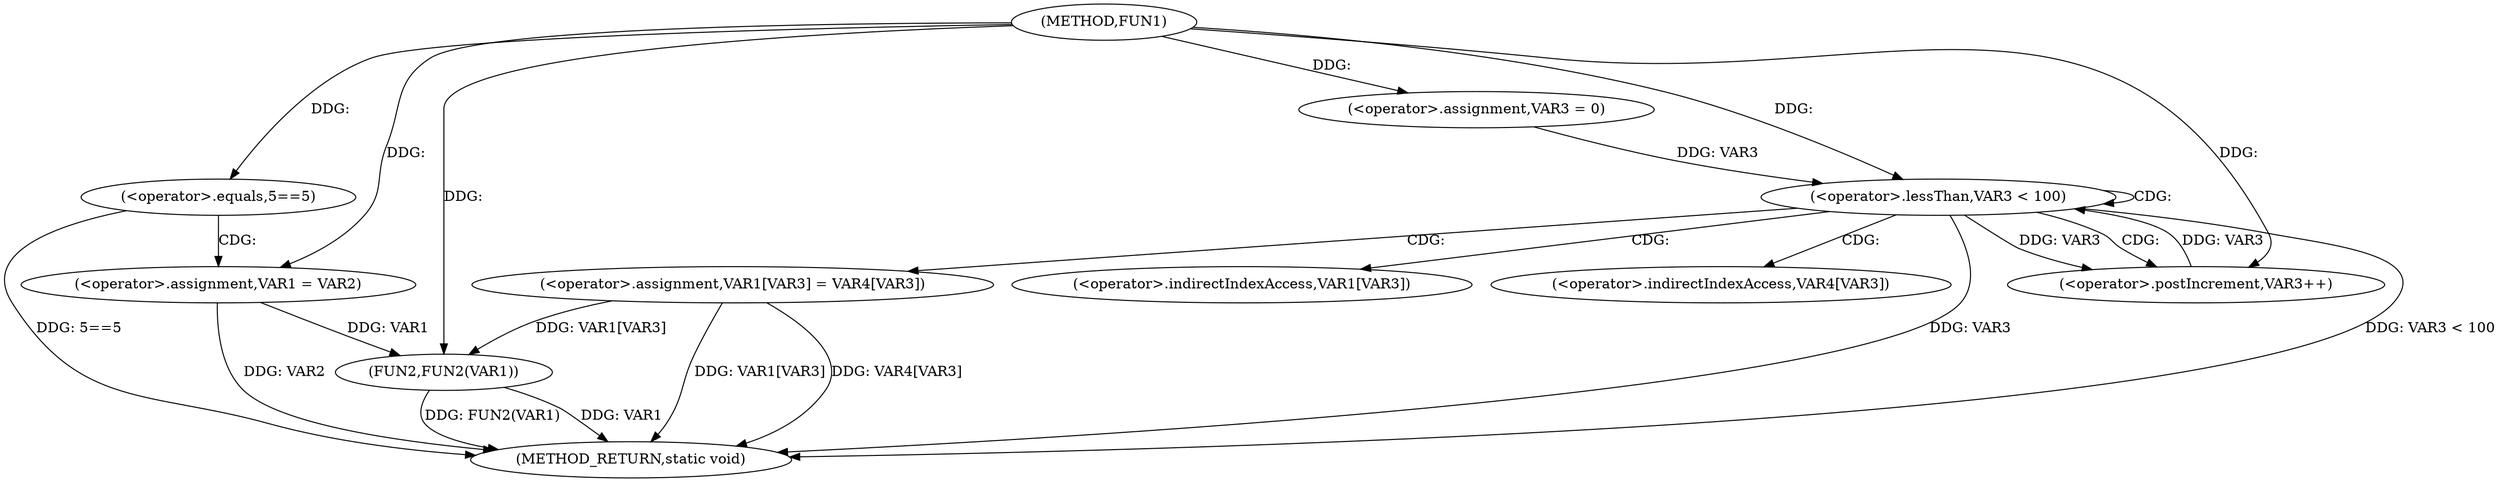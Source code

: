 digraph FUN1 {  
"1000100" [label = "(METHOD,FUN1)" ]
"1000134" [label = "(METHOD_RETURN,static void)" ]
"1000105" [label = "(<operator>.equals,5==5)" ]
"1000109" [label = "(<operator>.assignment,VAR1 = VAR2)" ]
"1000116" [label = "(<operator>.assignment,VAR3 = 0)" ]
"1000119" [label = "(<operator>.lessThan,VAR3 < 100)" ]
"1000122" [label = "(<operator>.postIncrement,VAR3++)" ]
"1000125" [label = "(<operator>.assignment,VAR1[VAR3] = VAR4[VAR3])" ]
"1000132" [label = "(FUN2,FUN2(VAR1))" ]
"1000126" [label = "(<operator>.indirectIndexAccess,VAR1[VAR3])" ]
"1000129" [label = "(<operator>.indirectIndexAccess,VAR4[VAR3])" ]
  "1000125" -> "1000134"  [ label = "DDG: VAR1[VAR3]"] 
  "1000105" -> "1000134"  [ label = "DDG: 5==5"] 
  "1000132" -> "1000134"  [ label = "DDG: FUN2(VAR1)"] 
  "1000125" -> "1000134"  [ label = "DDG: VAR4[VAR3]"] 
  "1000132" -> "1000134"  [ label = "DDG: VAR1"] 
  "1000119" -> "1000134"  [ label = "DDG: VAR3"] 
  "1000119" -> "1000134"  [ label = "DDG: VAR3 < 100"] 
  "1000109" -> "1000134"  [ label = "DDG: VAR2"] 
  "1000100" -> "1000105"  [ label = "DDG: "] 
  "1000100" -> "1000109"  [ label = "DDG: "] 
  "1000100" -> "1000116"  [ label = "DDG: "] 
  "1000116" -> "1000119"  [ label = "DDG: VAR3"] 
  "1000122" -> "1000119"  [ label = "DDG: VAR3"] 
  "1000100" -> "1000119"  [ label = "DDG: "] 
  "1000119" -> "1000122"  [ label = "DDG: VAR3"] 
  "1000100" -> "1000122"  [ label = "DDG: "] 
  "1000125" -> "1000132"  [ label = "DDG: VAR1[VAR3]"] 
  "1000109" -> "1000132"  [ label = "DDG: VAR1"] 
  "1000100" -> "1000132"  [ label = "DDG: "] 
  "1000105" -> "1000109"  [ label = "CDG: "] 
  "1000119" -> "1000129"  [ label = "CDG: "] 
  "1000119" -> "1000125"  [ label = "CDG: "] 
  "1000119" -> "1000119"  [ label = "CDG: "] 
  "1000119" -> "1000122"  [ label = "CDG: "] 
  "1000119" -> "1000126"  [ label = "CDG: "] 
}
